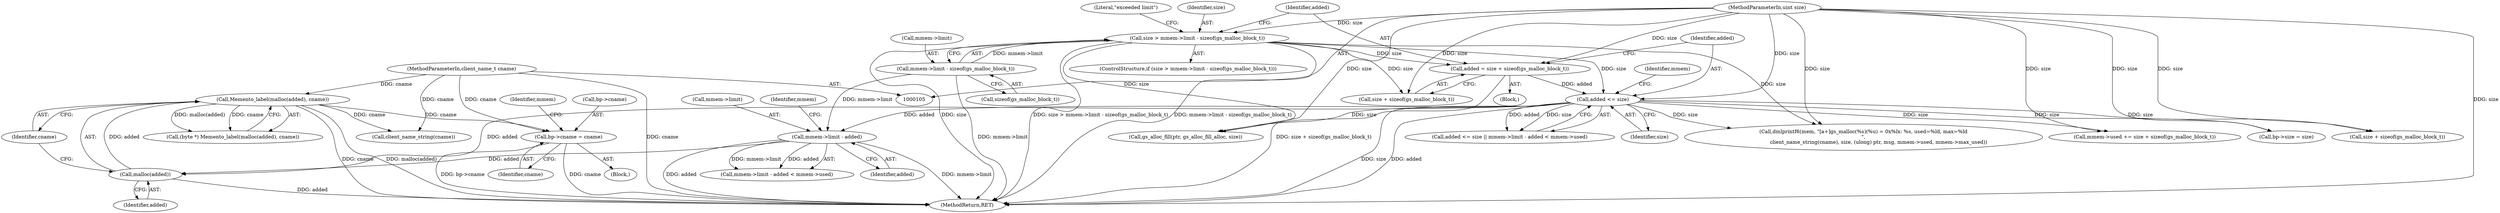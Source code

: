 digraph "0_moodle_0c0b0859ae1aba64861599f0e7f74f143f305932@pointer" {
"1000227" [label="(Call,bp->cname = cname)"];
"1000176" [label="(Call,Memento_label(malloc(added), cname))"];
"1000177" [label="(Call,malloc(added))"];
"1000155" [label="(Call,added <= size)"];
"1000147" [label="(Call,added = size + sizeof(gs_malloc_block_t))"];
"1000133" [label="(Call,size > mmem->limit - sizeof(gs_malloc_block_t))"];
"1000107" [label="(MethodParameterIn,uint size)"];
"1000135" [label="(Call,mmem->limit - sizeof(gs_malloc_block_t))"];
"1000159" [label="(Call,mmem->limit - added)"];
"1000108" [label="(MethodParameterIn,client_name_t cname)"];
"1000227" [label="(Call,bp->cname = cname)"];
"1000133" [label="(Call,size > mmem->limit - sizeof(gs_malloc_block_t))"];
"1000143" [label="(Literal,\"exceeded limit\")"];
"1000161" [label="(Identifier,mmem)"];
"1000288" [label="(Call,dmlprintf6(mem, \"[a+]gs_malloc(%s)(%u) = 0x%lx: %s, used=%ld, max=%ld\n\",\n                   client_name_string(cname), size, (ulong) ptr, msg, mmem->used, mmem->max_used))"];
"1000177" [label="(Call,malloc(added))"];
"1000156" [label="(Identifier,added)"];
"1000291" [label="(Call,client_name_string(cname))"];
"1000277" [label="(Call,gs_alloc_fill(ptr, gs_alloc_fill_alloc, size))"];
"1000134" [label="(Identifier,size)"];
"1000184" [label="(Block,)"];
"1000155" [label="(Call,added <= size)"];
"1000174" [label="(Call,(byte *) Memento_label(malloc(added), cname))"];
"1000159" [label="(Call,mmem->limit - added)"];
"1000145" [label="(Block,)"];
"1000234" [label="(Identifier,mmem)"];
"1000157" [label="(Identifier,size)"];
"1000108" [label="(MethodParameterIn,client_name_t cname)"];
"1000178" [label="(Identifier,added)"];
"1000248" [label="(Call,size + sizeof(gs_malloc_block_t))"];
"1000244" [label="(Call,mmem->used += size + sizeof(gs_malloc_block_t))"];
"1000176" [label="(Call,Memento_label(malloc(added), cname))"];
"1000107" [label="(MethodParameterIn,uint size)"];
"1000135" [label="(Call,mmem->limit - sizeof(gs_malloc_block_t))"];
"1000231" [label="(Identifier,cname)"];
"1000306" [label="(MethodReturn,RET)"];
"1000139" [label="(Call,sizeof(gs_malloc_block_t))"];
"1000158" [label="(Call,mmem->limit - added < mmem->used)"];
"1000148" [label="(Identifier,added)"];
"1000228" [label="(Call,bp->cname)"];
"1000149" [label="(Call,size + sizeof(gs_malloc_block_t))"];
"1000163" [label="(Identifier,added)"];
"1000132" [label="(ControlStructure,if (size > mmem->limit - sizeof(gs_malloc_block_t)))"];
"1000154" [label="(Call,added <= size || mmem->limit - added < mmem->used)"];
"1000216" [label="(Call,bp->size = size)"];
"1000147" [label="(Call,added = size + sizeof(gs_malloc_block_t))"];
"1000179" [label="(Identifier,cname)"];
"1000160" [label="(Call,mmem->limit)"];
"1000165" [label="(Identifier,mmem)"];
"1000136" [label="(Call,mmem->limit)"];
"1000227" -> "1000184"  [label="AST: "];
"1000227" -> "1000231"  [label="CFG: "];
"1000228" -> "1000227"  [label="AST: "];
"1000231" -> "1000227"  [label="AST: "];
"1000234" -> "1000227"  [label="CFG: "];
"1000227" -> "1000306"  [label="DDG: bp->cname"];
"1000227" -> "1000306"  [label="DDG: cname"];
"1000176" -> "1000227"  [label="DDG: cname"];
"1000108" -> "1000227"  [label="DDG: cname"];
"1000176" -> "1000174"  [label="AST: "];
"1000176" -> "1000179"  [label="CFG: "];
"1000177" -> "1000176"  [label="AST: "];
"1000179" -> "1000176"  [label="AST: "];
"1000174" -> "1000176"  [label="CFG: "];
"1000176" -> "1000306"  [label="DDG: cname"];
"1000176" -> "1000306"  [label="DDG: malloc(added)"];
"1000176" -> "1000174"  [label="DDG: malloc(added)"];
"1000176" -> "1000174"  [label="DDG: cname"];
"1000177" -> "1000176"  [label="DDG: added"];
"1000108" -> "1000176"  [label="DDG: cname"];
"1000176" -> "1000291"  [label="DDG: cname"];
"1000177" -> "1000178"  [label="CFG: "];
"1000178" -> "1000177"  [label="AST: "];
"1000179" -> "1000177"  [label="CFG: "];
"1000177" -> "1000306"  [label="DDG: added"];
"1000155" -> "1000177"  [label="DDG: added"];
"1000159" -> "1000177"  [label="DDG: added"];
"1000155" -> "1000154"  [label="AST: "];
"1000155" -> "1000157"  [label="CFG: "];
"1000156" -> "1000155"  [label="AST: "];
"1000157" -> "1000155"  [label="AST: "];
"1000161" -> "1000155"  [label="CFG: "];
"1000154" -> "1000155"  [label="CFG: "];
"1000155" -> "1000306"  [label="DDG: size"];
"1000155" -> "1000306"  [label="DDG: added"];
"1000155" -> "1000154"  [label="DDG: added"];
"1000155" -> "1000154"  [label="DDG: size"];
"1000147" -> "1000155"  [label="DDG: added"];
"1000107" -> "1000155"  [label="DDG: size"];
"1000133" -> "1000155"  [label="DDG: size"];
"1000155" -> "1000159"  [label="DDG: added"];
"1000155" -> "1000216"  [label="DDG: size"];
"1000155" -> "1000244"  [label="DDG: size"];
"1000155" -> "1000248"  [label="DDG: size"];
"1000155" -> "1000277"  [label="DDG: size"];
"1000155" -> "1000288"  [label="DDG: size"];
"1000147" -> "1000145"  [label="AST: "];
"1000147" -> "1000149"  [label="CFG: "];
"1000148" -> "1000147"  [label="AST: "];
"1000149" -> "1000147"  [label="AST: "];
"1000156" -> "1000147"  [label="CFG: "];
"1000147" -> "1000306"  [label="DDG: size + sizeof(gs_malloc_block_t)"];
"1000133" -> "1000147"  [label="DDG: size"];
"1000107" -> "1000147"  [label="DDG: size"];
"1000133" -> "1000132"  [label="AST: "];
"1000133" -> "1000135"  [label="CFG: "];
"1000134" -> "1000133"  [label="AST: "];
"1000135" -> "1000133"  [label="AST: "];
"1000143" -> "1000133"  [label="CFG: "];
"1000148" -> "1000133"  [label="CFG: "];
"1000133" -> "1000306"  [label="DDG: size"];
"1000133" -> "1000306"  [label="DDG: size > mmem->limit - sizeof(gs_malloc_block_t)"];
"1000133" -> "1000306"  [label="DDG: mmem->limit - sizeof(gs_malloc_block_t)"];
"1000107" -> "1000133"  [label="DDG: size"];
"1000135" -> "1000133"  [label="DDG: mmem->limit"];
"1000133" -> "1000149"  [label="DDG: size"];
"1000133" -> "1000277"  [label="DDG: size"];
"1000133" -> "1000288"  [label="DDG: size"];
"1000107" -> "1000105"  [label="AST: "];
"1000107" -> "1000306"  [label="DDG: size"];
"1000107" -> "1000149"  [label="DDG: size"];
"1000107" -> "1000216"  [label="DDG: size"];
"1000107" -> "1000244"  [label="DDG: size"];
"1000107" -> "1000248"  [label="DDG: size"];
"1000107" -> "1000277"  [label="DDG: size"];
"1000107" -> "1000288"  [label="DDG: size"];
"1000135" -> "1000139"  [label="CFG: "];
"1000136" -> "1000135"  [label="AST: "];
"1000139" -> "1000135"  [label="AST: "];
"1000135" -> "1000306"  [label="DDG: mmem->limit"];
"1000135" -> "1000159"  [label="DDG: mmem->limit"];
"1000159" -> "1000158"  [label="AST: "];
"1000159" -> "1000163"  [label="CFG: "];
"1000160" -> "1000159"  [label="AST: "];
"1000163" -> "1000159"  [label="AST: "];
"1000165" -> "1000159"  [label="CFG: "];
"1000159" -> "1000306"  [label="DDG: mmem->limit"];
"1000159" -> "1000306"  [label="DDG: added"];
"1000159" -> "1000158"  [label="DDG: mmem->limit"];
"1000159" -> "1000158"  [label="DDG: added"];
"1000108" -> "1000105"  [label="AST: "];
"1000108" -> "1000306"  [label="DDG: cname"];
"1000108" -> "1000291"  [label="DDG: cname"];
}
